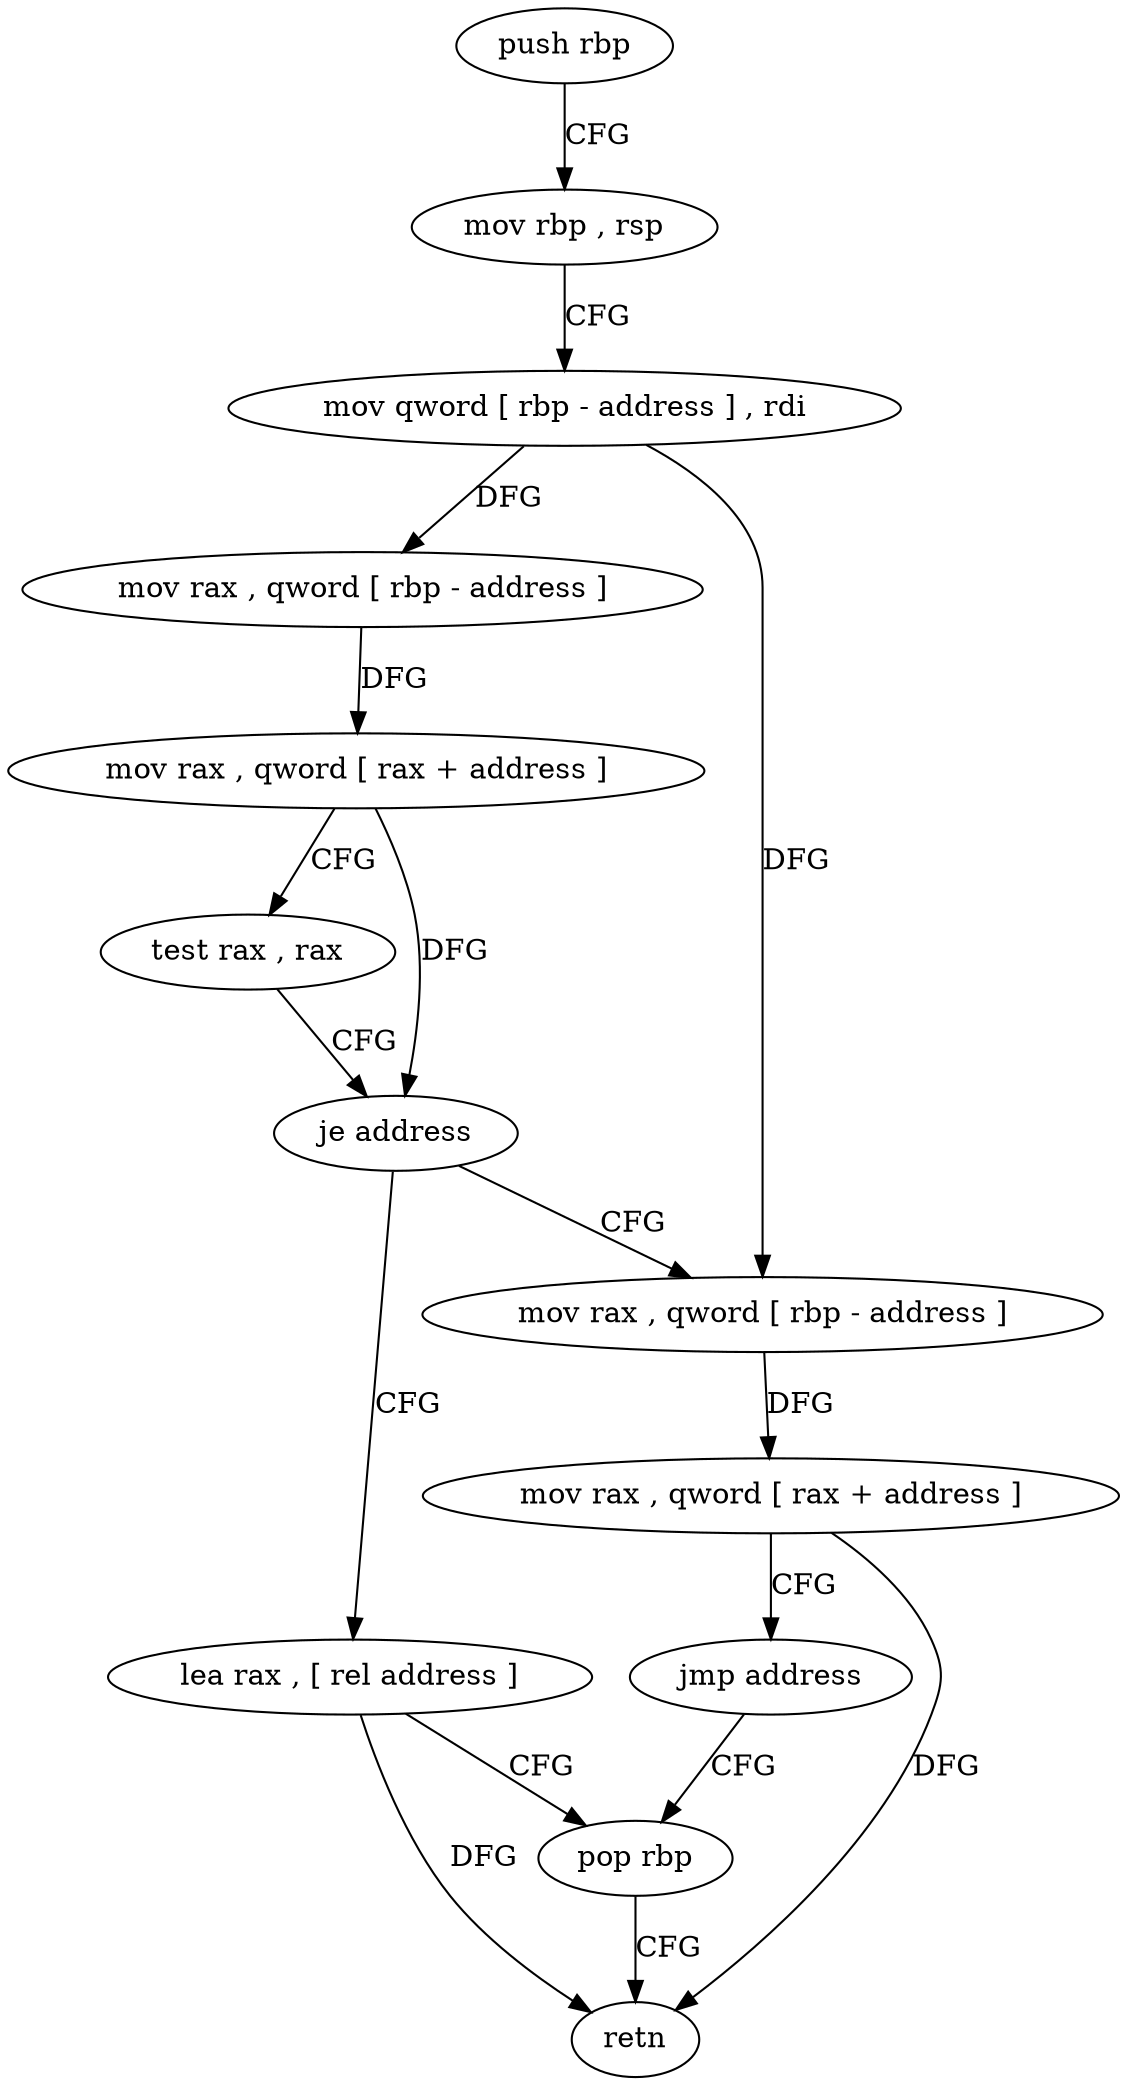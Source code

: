 digraph "func" {
"89359" [label = "push rbp" ]
"89360" [label = "mov rbp , rsp" ]
"89363" [label = "mov qword [ rbp - address ] , rdi" ]
"89367" [label = "mov rax , qword [ rbp - address ]" ]
"89371" [label = "mov rax , qword [ rax + address ]" ]
"89375" [label = "test rax , rax" ]
"89378" [label = "je address" ]
"89390" [label = "lea rax , [ rel address ]" ]
"89380" [label = "mov rax , qword [ rbp - address ]" ]
"89397" [label = "pop rbp" ]
"89384" [label = "mov rax , qword [ rax + address ]" ]
"89388" [label = "jmp address" ]
"89398" [label = "retn" ]
"89359" -> "89360" [ label = "CFG" ]
"89360" -> "89363" [ label = "CFG" ]
"89363" -> "89367" [ label = "DFG" ]
"89363" -> "89380" [ label = "DFG" ]
"89367" -> "89371" [ label = "DFG" ]
"89371" -> "89375" [ label = "CFG" ]
"89371" -> "89378" [ label = "DFG" ]
"89375" -> "89378" [ label = "CFG" ]
"89378" -> "89390" [ label = "CFG" ]
"89378" -> "89380" [ label = "CFG" ]
"89390" -> "89397" [ label = "CFG" ]
"89390" -> "89398" [ label = "DFG" ]
"89380" -> "89384" [ label = "DFG" ]
"89397" -> "89398" [ label = "CFG" ]
"89384" -> "89388" [ label = "CFG" ]
"89384" -> "89398" [ label = "DFG" ]
"89388" -> "89397" [ label = "CFG" ]
}
